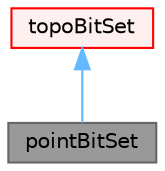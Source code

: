 digraph "pointBitSet"
{
 // LATEX_PDF_SIZE
  bgcolor="transparent";
  edge [fontname=Helvetica,fontsize=10,labelfontname=Helvetica,labelfontsize=10];
  node [fontname=Helvetica,fontsize=10,shape=box,height=0.2,width=0.4];
  Node1 [id="Node000001",label="pointBitSet",height=0.2,width=0.4,color="gray40", fillcolor="grey60", style="filled", fontcolor="black",tooltip="A special purpose topoSet with the point labels stored as a bitSet. It does not correspond to a point..."];
  Node2 -> Node1 [id="edge1_Node000001_Node000002",dir="back",color="steelblue1",style="solid",tooltip=" "];
  Node2 [id="Node000002",label="topoBitSet",height=0.2,width=0.4,color="red", fillcolor="#FFF0F0", style="filled",URL="$classFoam_1_1topoBitSet.html",tooltip="Base for a special purpose topoSet using labels stored as a bitSet."];
}

